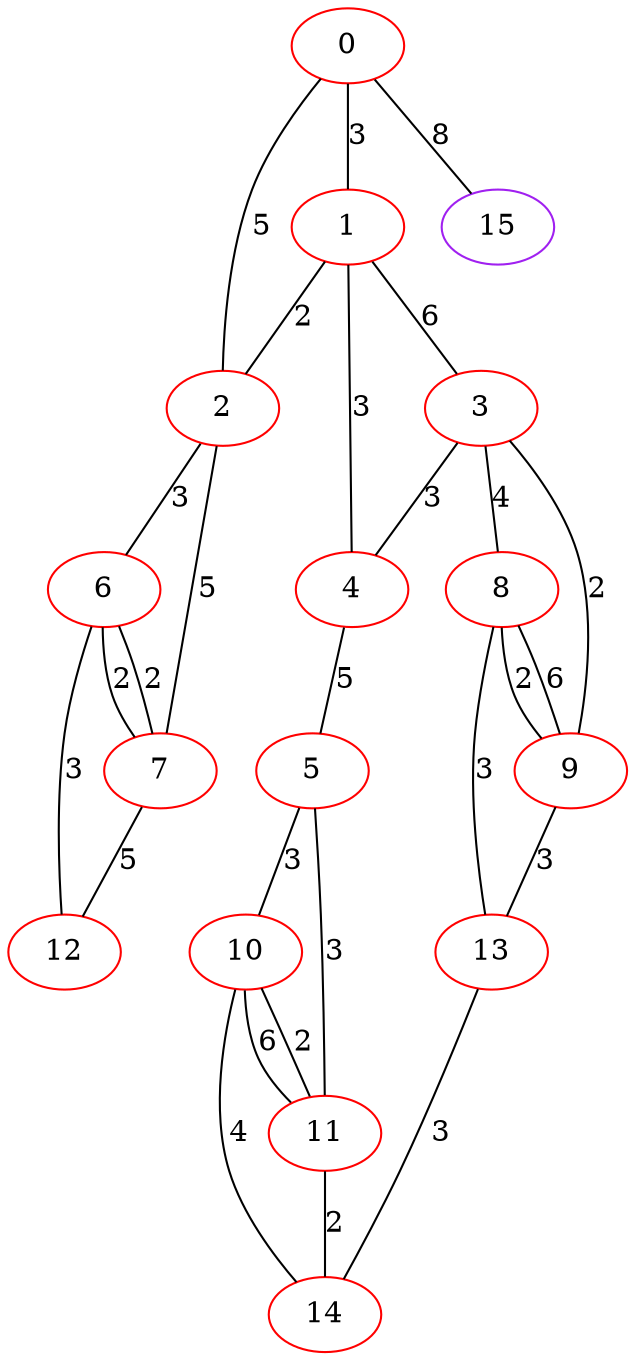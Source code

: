 graph "" {
0 [color=red, weight=1];
1 [color=red, weight=1];
2 [color=red, weight=1];
3 [color=red, weight=1];
4 [color=red, weight=1];
5 [color=red, weight=1];
6 [color=red, weight=1];
7 [color=red, weight=1];
8 [color=red, weight=1];
9 [color=red, weight=1];
10 [color=red, weight=1];
11 [color=red, weight=1];
12 [color=red, weight=1];
13 [color=red, weight=1];
14 [color=red, weight=1];
15 [color=purple, weight=4];
0 -- 1  [key=0, label=3];
0 -- 2  [key=0, label=5];
0 -- 15  [key=0, label=8];
1 -- 2  [key=0, label=2];
1 -- 3  [key=0, label=6];
1 -- 4  [key=0, label=3];
2 -- 6  [key=0, label=3];
2 -- 7  [key=0, label=5];
3 -- 8  [key=0, label=4];
3 -- 4  [key=0, label=3];
3 -- 9  [key=0, label=2];
4 -- 5  [key=0, label=5];
5 -- 10  [key=0, label=3];
5 -- 11  [key=0, label=3];
6 -- 12  [key=0, label=3];
6 -- 7  [key=0, label=2];
6 -- 7  [key=1, label=2];
7 -- 12  [key=0, label=5];
8 -- 9  [key=0, label=2];
8 -- 9  [key=1, label=6];
8 -- 13  [key=0, label=3];
9 -- 13  [key=0, label=3];
10 -- 11  [key=0, label=6];
10 -- 11  [key=1, label=2];
10 -- 14  [key=0, label=4];
11 -- 14  [key=0, label=2];
13 -- 14  [key=0, label=3];
}
